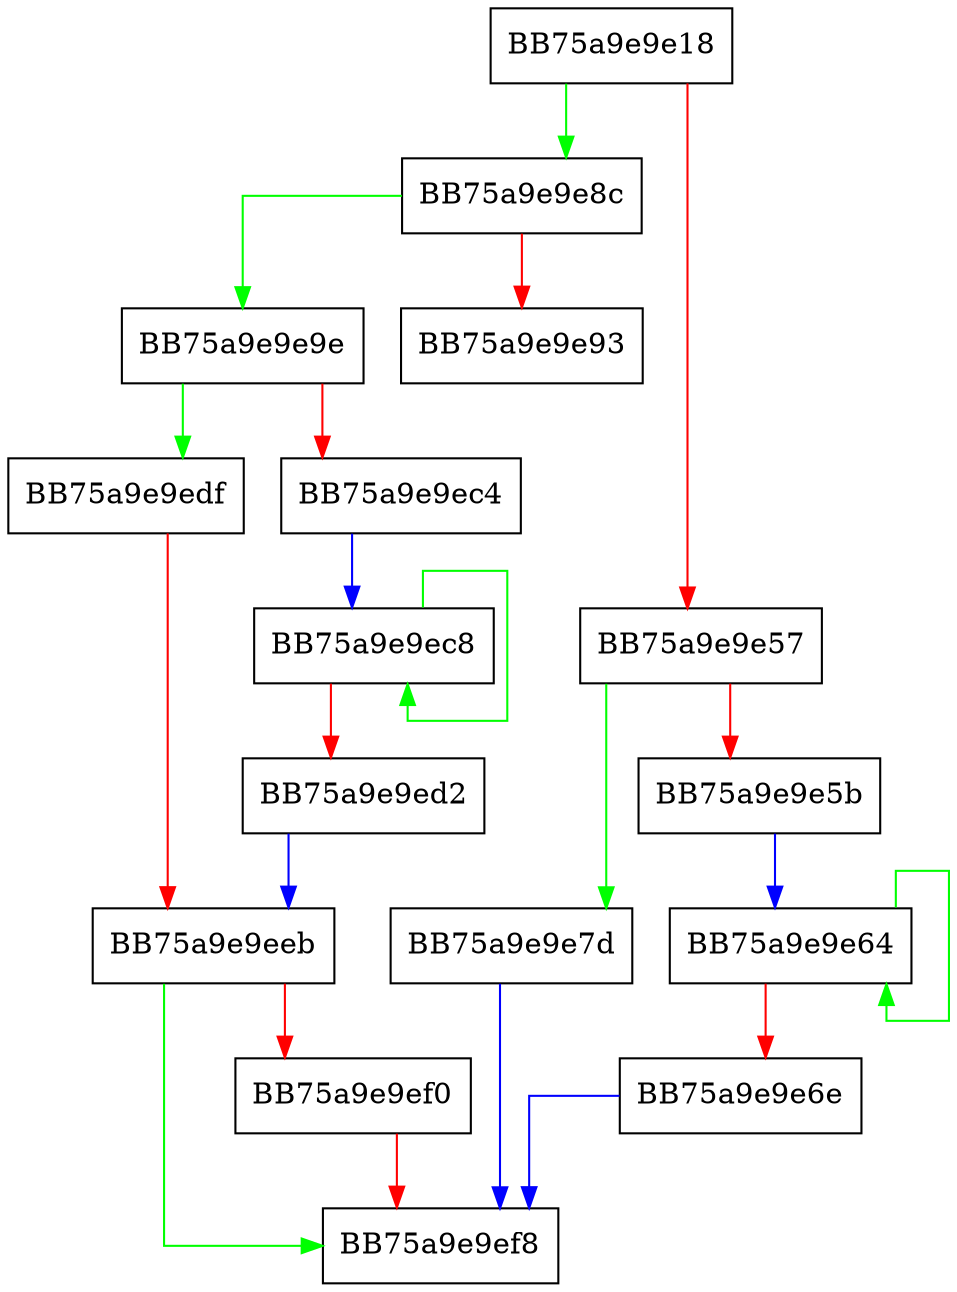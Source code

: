 digraph StringVPrintfA {
  node [shape="box"];
  graph [splines=ortho];
  BB75a9e9e18 -> BB75a9e9e8c [color="green"];
  BB75a9e9e18 -> BB75a9e9e57 [color="red"];
  BB75a9e9e57 -> BB75a9e9e7d [color="green"];
  BB75a9e9e57 -> BB75a9e9e5b [color="red"];
  BB75a9e9e5b -> BB75a9e9e64 [color="blue"];
  BB75a9e9e64 -> BB75a9e9e64 [color="green"];
  BB75a9e9e64 -> BB75a9e9e6e [color="red"];
  BB75a9e9e6e -> BB75a9e9ef8 [color="blue"];
  BB75a9e9e7d -> BB75a9e9ef8 [color="blue"];
  BB75a9e9e8c -> BB75a9e9e9e [color="green"];
  BB75a9e9e8c -> BB75a9e9e93 [color="red"];
  BB75a9e9e9e -> BB75a9e9edf [color="green"];
  BB75a9e9e9e -> BB75a9e9ec4 [color="red"];
  BB75a9e9ec4 -> BB75a9e9ec8 [color="blue"];
  BB75a9e9ec8 -> BB75a9e9ec8 [color="green"];
  BB75a9e9ec8 -> BB75a9e9ed2 [color="red"];
  BB75a9e9ed2 -> BB75a9e9eeb [color="blue"];
  BB75a9e9edf -> BB75a9e9eeb [color="red"];
  BB75a9e9eeb -> BB75a9e9ef8 [color="green"];
  BB75a9e9eeb -> BB75a9e9ef0 [color="red"];
  BB75a9e9ef0 -> BB75a9e9ef8 [color="red"];
}